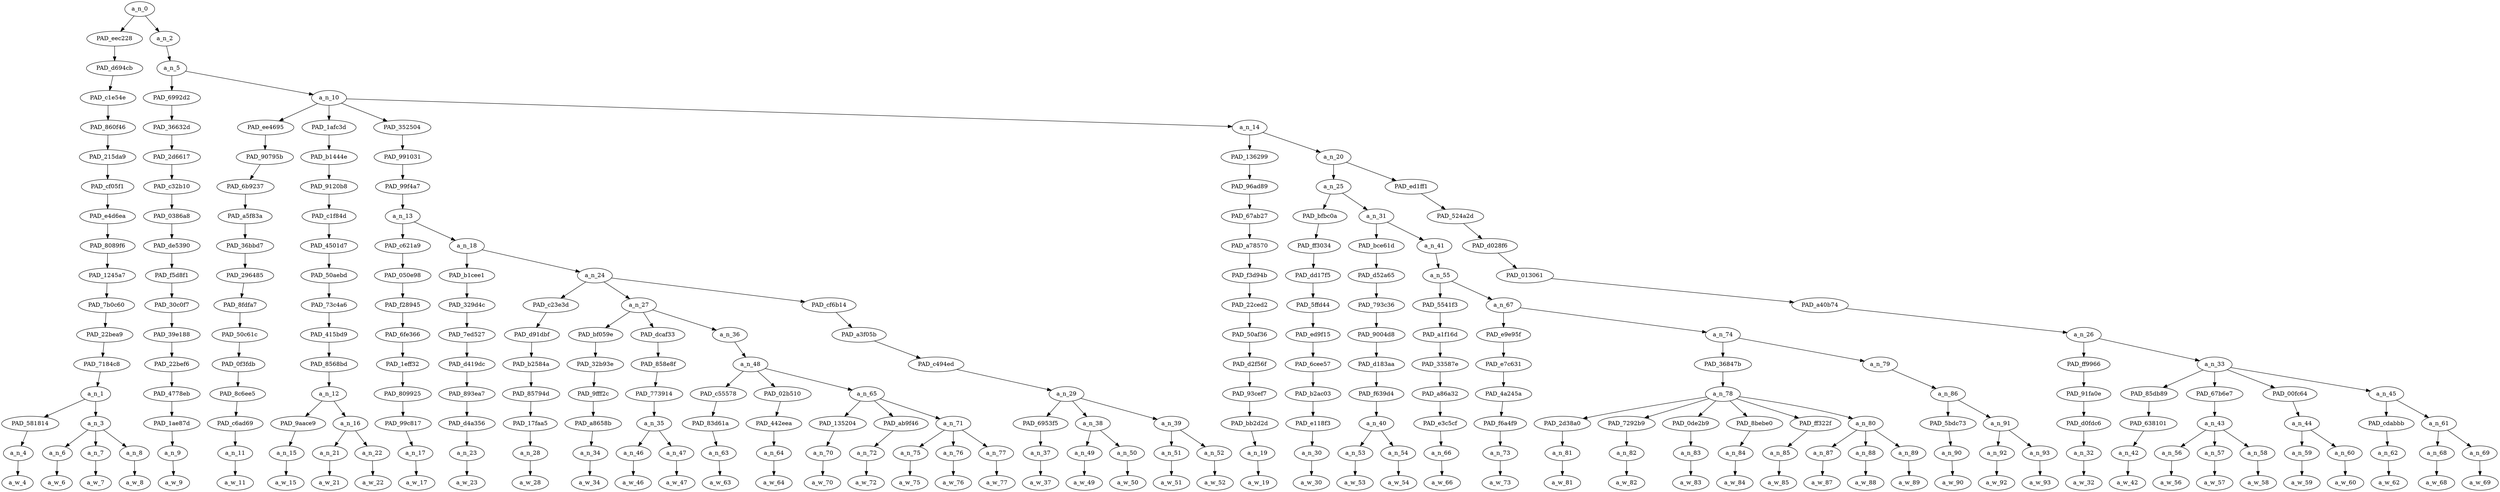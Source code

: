 strict digraph "" {
	a_n_0	[div_dir=1,
		index=0,
		level=16,
		pos="5.5028257016782405,16!",
		text_span="[0, 1, 2, 3, 4, 5, 6, 7, 8, 9, 10, 11, 12, 13, 14, 15, 16, 17, 18, 19, 20, 21, 22, 23, 24, 25, 26, 27, 28, 29, 30, 31, 32, 33, 34, \
35, 36, 37, 38, 39, 40, 41, 42, 43, 44, 45, 46, 47, 48, 49, 50, 51, 52, 53]",
		value=1.00000000];
	PAD_eec228	[div_dir=1,
		index=0,
		level=15,
		pos="2.0,15!",
		text_span="[0, 1, 2, 3]",
		value=0.04885874];
	a_n_0 -> PAD_eec228;
	a_n_2	[div_dir=1,
		index=1,
		level=15,
		pos="9.005651403356481,15!",
		text_span="[4, 5, 6, 7, 8, 9, 10, 11, 12, 13, 14, 15, 16, 17, 18, 19, 20, 21, 22, 23, 24, 25, 26, 27, 28, 29, 30, 31, 32, 33, 34, 35, 36, 37, \
38, 39, 40, 41, 42, 43, 44, 45, 46, 47, 48, 49, 50, 51, 52, 53]",
		value=0.95070899];
	a_n_0 -> a_n_2;
	PAD_d694cb	[div_dir=1,
		index=0,
		level=14,
		pos="2.0,14!",
		text_span="[0, 1, 2, 3]",
		value=0.04885874];
	PAD_eec228 -> PAD_d694cb;
	PAD_c1e54e	[div_dir=1,
		index=0,
		level=13,
		pos="2.0,13!",
		text_span="[0, 1, 2, 3]",
		value=0.04885874];
	PAD_d694cb -> PAD_c1e54e;
	PAD_860f46	[div_dir=1,
		index=0,
		level=12,
		pos="2.0,12!",
		text_span="[0, 1, 2, 3]",
		value=0.04885874];
	PAD_c1e54e -> PAD_860f46;
	PAD_215da9	[div_dir=1,
		index=0,
		level=11,
		pos="2.0,11!",
		text_span="[0, 1, 2, 3]",
		value=0.04885874];
	PAD_860f46 -> PAD_215da9;
	PAD_cf05f1	[div_dir=1,
		index=0,
		level=10,
		pos="2.0,10!",
		text_span="[0, 1, 2, 3]",
		value=0.04885874];
	PAD_215da9 -> PAD_cf05f1;
	PAD_e4d6ea	[div_dir=1,
		index=0,
		level=9,
		pos="2.0,9!",
		text_span="[0, 1, 2, 3]",
		value=0.04885874];
	PAD_cf05f1 -> PAD_e4d6ea;
	PAD_8089f6	[div_dir=1,
		index=0,
		level=8,
		pos="2.0,8!",
		text_span="[0, 1, 2, 3]",
		value=0.04885874];
	PAD_e4d6ea -> PAD_8089f6;
	PAD_1245a7	[div_dir=1,
		index=0,
		level=7,
		pos="2.0,7!",
		text_span="[0, 1, 2, 3]",
		value=0.04885874];
	PAD_8089f6 -> PAD_1245a7;
	PAD_7b0c60	[div_dir=1,
		index=0,
		level=6,
		pos="2.0,6!",
		text_span="[0, 1, 2, 3]",
		value=0.04885874];
	PAD_1245a7 -> PAD_7b0c60;
	PAD_22bea9	[div_dir=1,
		index=0,
		level=5,
		pos="2.0,5!",
		text_span="[0, 1, 2, 3]",
		value=0.04885874];
	PAD_7b0c60 -> PAD_22bea9;
	PAD_7184c8	[div_dir=1,
		index=0,
		level=4,
		pos="2.0,4!",
		text_span="[0, 1, 2, 3]",
		value=0.04885874];
	PAD_22bea9 -> PAD_7184c8;
	a_n_1	[div_dir=1,
		index=0,
		level=3,
		pos="2.0,3!",
		text_span="[0, 1, 2, 3]",
		value=0.04885874];
	PAD_7184c8 -> a_n_1;
	PAD_581814	[div_dir=1,
		index=1,
		level=2,
		pos="3.0,2!",
		text_span="[3]",
		value=0.01166826];
	a_n_1 -> PAD_581814;
	a_n_3	[div_dir=1,
		index=0,
		level=2,
		pos="1.0,2!",
		text_span="[0, 1, 2]",
		value=0.03708892];
	a_n_1 -> a_n_3;
	a_n_4	[div_dir=1,
		index=3,
		level=1,
		pos="3.0,1!",
		text_span="[3]",
		value=0.01166826];
	PAD_581814 -> a_n_4;
	a_w_4	[div_dir=0,
		index=3,
		level=0,
		pos="3,0!",
		text_span="[3]",
		value=back];
	a_n_4 -> a_w_4;
	a_n_6	[div_dir=1,
		index=0,
		level=1,
		pos="0.0,1!",
		text_span="[0]",
		value=0.01301262];
	a_n_3 -> a_n_6;
	a_n_7	[div_dir=1,
		index=1,
		level=1,
		pos="1.0,1!",
		text_span="[1]",
		value=0.01249383];
	a_n_3 -> a_n_7;
	a_n_8	[div_dir=1,
		index=2,
		level=1,
		pos="2.0,1!",
		text_span="[2]",
		value=0.01150800];
	a_n_3 -> a_n_8;
	a_w_6	[div_dir=0,
		index=0,
		level=0,
		pos="0,0!",
		text_span="[0]",
		value=a];
	a_n_6 -> a_w_6;
	a_w_7	[div_dir=0,
		index=1,
		level=0,
		pos="1,0!",
		text_span="[1]",
		value=few];
	a_n_7 -> a_w_7;
	a_w_8	[div_dir=0,
		index=2,
		level=0,
		pos="2,0!",
		text_span="[2]",
		value=years];
	a_n_8 -> a_w_8;
	a_n_5	[div_dir=1,
		index=1,
		level=14,
		pos="9.005651403356481,14!",
		text_span="[4, 5, 6, 7, 8, 9, 10, 11, 12, 13, 14, 15, 16, 17, 18, 19, 20, 21, 22, 23, 24, 25, 26, 27, 28, 29, 30, 31, 32, 33, 34, 35, 36, 37, \
38, 39, 40, 41, 42, 43, 44, 45, 46, 47, 48, 49, 50, 51, 52, 53]",
		value=0.95028867];
	a_n_2 -> a_n_5;
	PAD_6992d2	[div_dir=1,
		index=1,
		level=13,
		pos="4.0,13!",
		text_span="[4]",
		value=0.01070395];
	a_n_5 -> PAD_6992d2;
	a_n_10	[div_dir=1,
		index=2,
		level=13,
		pos="14.011302806712964,13!",
		text_span="[5, 6, 7, 8, 9, 10, 11, 12, 13, 14, 15, 16, 17, 18, 19, 20, 21, 22, 23, 24, 25, 26, 27, 28, 29, 30, 31, 32, 33, 34, 35, 36, 37, \
38, 39, 40, 41, 42, 43, 44, 45, 46, 47, 48, 49, 50, 51, 52, 53]",
		value=0.93916439];
	a_n_5 -> a_n_10;
	PAD_36632d	[div_dir=1,
		index=1,
		level=12,
		pos="4.0,12!",
		text_span="[4]",
		value=0.01070395];
	PAD_6992d2 -> PAD_36632d;
	PAD_2d6617	[div_dir=1,
		index=1,
		level=11,
		pos="4.0,11!",
		text_span="[4]",
		value=0.01070395];
	PAD_36632d -> PAD_2d6617;
	PAD_c32b10	[div_dir=1,
		index=1,
		level=10,
		pos="4.0,10!",
		text_span="[4]",
		value=0.01070395];
	PAD_2d6617 -> PAD_c32b10;
	PAD_0386a8	[div_dir=1,
		index=1,
		level=9,
		pos="4.0,9!",
		text_span="[4]",
		value=0.01070395];
	PAD_c32b10 -> PAD_0386a8;
	PAD_de5390	[div_dir=1,
		index=1,
		level=8,
		pos="4.0,8!",
		text_span="[4]",
		value=0.01070395];
	PAD_0386a8 -> PAD_de5390;
	PAD_f5d8f1	[div_dir=1,
		index=1,
		level=7,
		pos="4.0,7!",
		text_span="[4]",
		value=0.01070395];
	PAD_de5390 -> PAD_f5d8f1;
	PAD_30c0f7	[div_dir=1,
		index=1,
		level=6,
		pos="4.0,6!",
		text_span="[4]",
		value=0.01070395];
	PAD_f5d8f1 -> PAD_30c0f7;
	PAD_39e188	[div_dir=1,
		index=1,
		level=5,
		pos="4.0,5!",
		text_span="[4]",
		value=0.01070395];
	PAD_30c0f7 -> PAD_39e188;
	PAD_22bef6	[div_dir=1,
		index=1,
		level=4,
		pos="4.0,4!",
		text_span="[4]",
		value=0.01070395];
	PAD_39e188 -> PAD_22bef6;
	PAD_4778eb	[div_dir=1,
		index=1,
		level=3,
		pos="4.0,3!",
		text_span="[4]",
		value=0.01070395];
	PAD_22bef6 -> PAD_4778eb;
	PAD_1ae87d	[div_dir=1,
		index=2,
		level=2,
		pos="4.0,2!",
		text_span="[4]",
		value=0.01070395];
	PAD_4778eb -> PAD_1ae87d;
	a_n_9	[div_dir=1,
		index=4,
		level=1,
		pos="4.0,1!",
		text_span="[4]",
		value=0.01070395];
	PAD_1ae87d -> a_n_9;
	a_w_9	[div_dir=0,
		index=4,
		level=0,
		pos="4,0!",
		text_span="[4]",
		value=i];
	a_n_9 -> a_w_9;
	PAD_ee4695	[div_dir=1,
		index=2,
		level=12,
		pos="5.0,12!",
		text_span="[5]",
		value=0.01158189];
	a_n_10 -> PAD_ee4695;
	PAD_1afc3d	[div_dir=1,
		index=3,
		level=12,
		pos="6.75,12!",
		text_span="[6, 7, 8]",
		value=0.03085079];
	a_n_10 -> PAD_1afc3d;
	PAD_352504	[div_dir=1,
		index=4,
		level=12,
		pos="11.810185185185185,12!",
		text_span="[9, 10, 11, 12, 13, 14, 15, 16, 17, 18, 19, 20, 21, 22, 23, 24, 25, 26]",
		value=0.21579853];
	a_n_10 -> PAD_352504;
	a_n_14	[div_dir=1,
		index=5,
		level=12,
		pos="32.48502604166667,12!",
		text_span="[27, 28, 29, 30, 31, 32, 33, 34, 35, 36, 37, 38, 39, 40, 41, 42, 43, 44, 45, 46, 47, 48, 49, 50, 51, 52, 53]",
		value=0.68051807];
	a_n_10 -> a_n_14;
	PAD_90795b	[div_dir=1,
		index=2,
		level=11,
		pos="5.0,11!",
		text_span="[5]",
		value=0.01158189];
	PAD_ee4695 -> PAD_90795b;
	PAD_6b9237	[div_dir=1,
		index=2,
		level=10,
		pos="5.0,10!",
		text_span="[5]",
		value=0.01158189];
	PAD_90795b -> PAD_6b9237;
	PAD_a5f83a	[div_dir=1,
		index=2,
		level=9,
		pos="5.0,9!",
		text_span="[5]",
		value=0.01158189];
	PAD_6b9237 -> PAD_a5f83a;
	PAD_36bbd7	[div_dir=1,
		index=2,
		level=8,
		pos="5.0,8!",
		text_span="[5]",
		value=0.01158189];
	PAD_a5f83a -> PAD_36bbd7;
	PAD_296485	[div_dir=1,
		index=2,
		level=7,
		pos="5.0,7!",
		text_span="[5]",
		value=0.01158189];
	PAD_36bbd7 -> PAD_296485;
	PAD_8fdfa7	[div_dir=1,
		index=2,
		level=6,
		pos="5.0,6!",
		text_span="[5]",
		value=0.01158189];
	PAD_296485 -> PAD_8fdfa7;
	PAD_50c61c	[div_dir=1,
		index=2,
		level=5,
		pos="5.0,5!",
		text_span="[5]",
		value=0.01158189];
	PAD_8fdfa7 -> PAD_50c61c;
	PAD_0f3fdb	[div_dir=1,
		index=2,
		level=4,
		pos="5.0,4!",
		text_span="[5]",
		value=0.01158189];
	PAD_50c61c -> PAD_0f3fdb;
	PAD_8c6ee5	[div_dir=1,
		index=2,
		level=3,
		pos="5.0,3!",
		text_span="[5]",
		value=0.01158189];
	PAD_0f3fdb -> PAD_8c6ee5;
	PAD_c6ad69	[div_dir=1,
		index=3,
		level=2,
		pos="5.0,2!",
		text_span="[5]",
		value=0.01158189];
	PAD_8c6ee5 -> PAD_c6ad69;
	a_n_11	[div_dir=1,
		index=5,
		level=1,
		pos="5.0,1!",
		text_span="[5]",
		value=0.01158189];
	PAD_c6ad69 -> a_n_11;
	a_w_11	[div_dir=0,
		index=5,
		level=0,
		pos="5,0!",
		text_span="[5]",
		value=talked];
	a_n_11 -> a_w_11;
	PAD_b1444e	[div_dir=1,
		index=3,
		level=11,
		pos="6.75,11!",
		text_span="[6, 7, 8]",
		value=0.03085079];
	PAD_1afc3d -> PAD_b1444e;
	PAD_9120b8	[div_dir=1,
		index=3,
		level=10,
		pos="6.75,10!",
		text_span="[6, 7, 8]",
		value=0.03085079];
	PAD_b1444e -> PAD_9120b8;
	PAD_c1f84d	[div_dir=1,
		index=3,
		level=9,
		pos="6.75,9!",
		text_span="[6, 7, 8]",
		value=0.03085079];
	PAD_9120b8 -> PAD_c1f84d;
	PAD_4501d7	[div_dir=1,
		index=3,
		level=8,
		pos="6.75,8!",
		text_span="[6, 7, 8]",
		value=0.03085079];
	PAD_c1f84d -> PAD_4501d7;
	PAD_50aebd	[div_dir=1,
		index=3,
		level=7,
		pos="6.75,7!",
		text_span="[6, 7, 8]",
		value=0.03085079];
	PAD_4501d7 -> PAD_50aebd;
	PAD_73c4a6	[div_dir=1,
		index=3,
		level=6,
		pos="6.75,6!",
		text_span="[6, 7, 8]",
		value=0.03085079];
	PAD_50aebd -> PAD_73c4a6;
	PAD_415bd9	[div_dir=1,
		index=3,
		level=5,
		pos="6.75,5!",
		text_span="[6, 7, 8]",
		value=0.03085079];
	PAD_73c4a6 -> PAD_415bd9;
	PAD_8568bd	[div_dir=1,
		index=3,
		level=4,
		pos="6.75,4!",
		text_span="[6, 7, 8]",
		value=0.03085079];
	PAD_415bd9 -> PAD_8568bd;
	a_n_12	[div_dir=1,
		index=3,
		level=3,
		pos="6.75,3!",
		text_span="[6, 7, 8]",
		value=0.03085079];
	PAD_8568bd -> a_n_12;
	PAD_9aace9	[div_dir=1,
		index=4,
		level=2,
		pos="6.0,2!",
		text_span="[6]",
		value=0.00892413];
	a_n_12 -> PAD_9aace9;
	a_n_16	[div_dir=1,
		index=5,
		level=2,
		pos="7.5,2!",
		text_span="[7, 8]",
		value=0.02183280];
	a_n_12 -> a_n_16;
	a_n_15	[div_dir=1,
		index=6,
		level=1,
		pos="6.0,1!",
		text_span="[6]",
		value=0.00892413];
	PAD_9aace9 -> a_n_15;
	a_w_15	[div_dir=0,
		index=6,
		level=0,
		pos="6,0!",
		text_span="[6]",
		value=to];
	a_n_15 -> a_w_15;
	a_n_21	[div_dir=1,
		index=7,
		level=1,
		pos="7.0,1!",
		text_span="[7]",
		value=0.01029775];
	a_n_16 -> a_n_21;
	a_n_22	[div_dir=1,
		index=8,
		level=1,
		pos="8.0,1!",
		text_span="[8]",
		value=0.01143394];
	a_n_16 -> a_n_22;
	a_w_21	[div_dir=0,
		index=7,
		level=0,
		pos="7,0!",
		text_span="[7]",
		value=my];
	a_n_21 -> a_w_21;
	a_w_22	[div_dir=0,
		index=8,
		level=0,
		pos="8,0!",
		text_span="[8]",
		value=wife];
	a_n_22 -> a_w_22;
	PAD_991031	[div_dir=1,
		index=4,
		level=11,
		pos="11.810185185185185,11!",
		text_span="[9, 10, 11, 12, 13, 14, 15, 16, 17, 18, 19, 20, 21, 22, 23, 24, 25, 26]",
		value=0.21579853];
	PAD_352504 -> PAD_991031;
	PAD_99f4a7	[div_dir=1,
		index=4,
		level=10,
		pos="11.810185185185185,10!",
		text_span="[9, 10, 11, 12, 13, 14, 15, 16, 17, 18, 19, 20, 21, 22, 23, 24, 25, 26]",
		value=0.21579853];
	PAD_991031 -> PAD_99f4a7;
	a_n_13	[div_dir=1,
		index=4,
		level=9,
		pos="11.810185185185185,9!",
		text_span="[9, 10, 11, 12, 13, 14, 15, 16, 17, 18, 19, 20, 21, 22, 23, 24, 25, 26]",
		value=0.21579853];
	PAD_99f4a7 -> a_n_13;
	PAD_c621a9	[div_dir=1,
		index=4,
		level=8,
		pos="9.0,8!",
		text_span="[9]",
		value=0.01028166];
	a_n_13 -> PAD_c621a9;
	a_n_18	[div_dir=1,
		index=5,
		level=8,
		pos="14.62037037037037,8!",
		text_span="[10, 11, 12, 13, 14, 15, 16, 17, 18, 19, 20, 21, 22, 23, 24, 25, 26]",
		value=0.20539827];
	a_n_13 -> a_n_18;
	PAD_050e98	[div_dir=1,
		index=4,
		level=7,
		pos="9.0,7!",
		text_span="[9]",
		value=0.01028166];
	PAD_c621a9 -> PAD_050e98;
	PAD_f28945	[div_dir=1,
		index=4,
		level=6,
		pos="9.0,6!",
		text_span="[9]",
		value=0.01028166];
	PAD_050e98 -> PAD_f28945;
	PAD_6fe366	[div_dir=1,
		index=4,
		level=5,
		pos="9.0,5!",
		text_span="[9]",
		value=0.01028166];
	PAD_f28945 -> PAD_6fe366;
	PAD_1eff32	[div_dir=1,
		index=4,
		level=4,
		pos="9.0,4!",
		text_span="[9]",
		value=0.01028166];
	PAD_6fe366 -> PAD_1eff32;
	PAD_809925	[div_dir=1,
		index=4,
		level=3,
		pos="9.0,3!",
		text_span="[9]",
		value=0.01028166];
	PAD_1eff32 -> PAD_809925;
	PAD_99c817	[div_dir=1,
		index=6,
		level=2,
		pos="9.0,2!",
		text_span="[9]",
		value=0.01028166];
	PAD_809925 -> PAD_99c817;
	a_n_17	[div_dir=1,
		index=9,
		level=1,
		pos="9.0,1!",
		text_span="[9]",
		value=0.01028166];
	PAD_99c817 -> a_n_17;
	a_w_17	[div_dir=0,
		index=9,
		level=0,
		pos="9,0!",
		text_span="[9]",
		value=about];
	a_n_17 -> a_w_17;
	PAD_b1cee1	[div_dir=1,
		index=5,
		level=7,
		pos="10.0,7!",
		text_span="[10]",
		value=0.00953597];
	a_n_18 -> PAD_b1cee1;
	a_n_24	[div_dir=1,
		index=6,
		level=7,
		pos="19.24074074074074,7!",
		text_span="[11, 12, 13, 14, 15, 16, 17, 18, 19, 20, 21, 22, 23, 24, 25, 26]",
		value=0.19575495];
	a_n_18 -> a_n_24;
	PAD_329d4c	[div_dir=1,
		index=5,
		level=6,
		pos="10.0,6!",
		text_span="[10]",
		value=0.00953597];
	PAD_b1cee1 -> PAD_329d4c;
	PAD_7ed527	[div_dir=1,
		index=5,
		level=5,
		pos="10.0,5!",
		text_span="[10]",
		value=0.00953597];
	PAD_329d4c -> PAD_7ed527;
	PAD_d419dc	[div_dir=1,
		index=5,
		level=4,
		pos="10.0,4!",
		text_span="[10]",
		value=0.00953597];
	PAD_7ed527 -> PAD_d419dc;
	PAD_893ea7	[div_dir=1,
		index=5,
		level=3,
		pos="10.0,3!",
		text_span="[10]",
		value=0.00953597];
	PAD_d419dc -> PAD_893ea7;
	PAD_d4a356	[div_dir=1,
		index=7,
		level=2,
		pos="10.0,2!",
		text_span="[10]",
		value=0.00953597];
	PAD_893ea7 -> PAD_d4a356;
	a_n_23	[div_dir=1,
		index=10,
		level=1,
		pos="10.0,1!",
		text_span="[10]",
		value=0.00953597];
	PAD_d4a356 -> a_n_23;
	a_w_23	[div_dir=0,
		index=10,
		level=0,
		pos="10,0!",
		text_span="[10]",
		value=maybe];
	a_n_23 -> a_w_23;
	PAD_c23e3d	[div_dir=1,
		index=7,
		level=6,
		pos="21.0,6!",
		text_span="[21]",
		value=0.01120050];
	a_n_24 -> PAD_c23e3d;
	a_n_27	[div_dir=1,
		index=6,
		level=6,
		pos="13.055555555555555,6!",
		text_span="[11, 12, 13, 14, 15, 16, 17, 18, 19, 20]",
		value=0.12325349];
	a_n_24 -> a_n_27;
	PAD_cf6b14	[div_dir=1,
		index=8,
		level=6,
		pos="23.666666666666668,6!",
		text_span="[22, 23, 24, 25, 26]",
		value=0.06119587];
	a_n_24 -> PAD_cf6b14;
	PAD_d91dbf	[div_dir=1,
		index=9,
		level=5,
		pos="21.0,5!",
		text_span="[21]",
		value=0.01120050];
	PAD_c23e3d -> PAD_d91dbf;
	PAD_b2584a	[div_dir=1,
		index=9,
		level=4,
		pos="21.0,4!",
		text_span="[21]",
		value=0.01120050];
	PAD_d91dbf -> PAD_b2584a;
	PAD_85794d	[div_dir=1,
		index=11,
		level=3,
		pos="21.0,3!",
		text_span="[21]",
		value=0.01120050];
	PAD_b2584a -> PAD_85794d;
	PAD_17faa5	[div_dir=1,
		index=15,
		level=2,
		pos="21.0,2!",
		text_span="[21]",
		value=0.01120050];
	PAD_85794d -> PAD_17faa5;
	a_n_28	[div_dir=1,
		index=21,
		level=1,
		pos="21.0,1!",
		text_span="[21]",
		value=0.01120050];
	PAD_17faa5 -> a_n_28;
	a_w_28	[div_dir=0,
		index=21,
		level=0,
		pos="21,0!",
		text_span="[21]",
		value=and];
	a_n_28 -> a_w_28;
	PAD_bf059e	[div_dir=-1,
		index=6,
		level=5,
		pos="11.0,5!",
		text_span="[11]",
		value=0.01193040];
	a_n_27 -> PAD_bf059e;
	PAD_dcaf33	[div_dir=1,
		index=7,
		level=5,
		pos="12.5,5!",
		text_span="[12, 13]",
		value=0.02194313];
	a_n_27 -> PAD_dcaf33;
	a_n_36	[div_dir=1,
		index=8,
		level=5,
		pos="15.666666666666666,5!",
		text_span="[14, 15, 16, 17, 18, 19, 20]",
		value=0.08934229];
	a_n_27 -> a_n_36;
	PAD_32b93e	[div_dir=-1,
		index=6,
		level=4,
		pos="11.0,4!",
		text_span="[11]",
		value=0.01193040];
	PAD_bf059e -> PAD_32b93e;
	PAD_9fff2c	[div_dir=-1,
		index=6,
		level=3,
		pos="11.0,3!",
		text_span="[11]",
		value=0.01193040];
	PAD_32b93e -> PAD_9fff2c;
	PAD_a8658b	[div_dir=-1,
		index=8,
		level=2,
		pos="11.0,2!",
		text_span="[11]",
		value=0.01193040];
	PAD_9fff2c -> PAD_a8658b;
	a_n_34	[div_dir=-1,
		index=11,
		level=1,
		pos="11.0,1!",
		text_span="[11]",
		value=0.01193040];
	PAD_a8658b -> a_n_34;
	a_w_34	[div_dir=0,
		index=11,
		level=0,
		pos="11,0!",
		text_span="[11]",
		value=selling];
	a_n_34 -> a_w_34;
	PAD_858e8f	[div_dir=1,
		index=7,
		level=4,
		pos="12.5,4!",
		text_span="[12, 13]",
		value=0.02194313];
	PAD_dcaf33 -> PAD_858e8f;
	PAD_773914	[div_dir=1,
		index=7,
		level=3,
		pos="12.5,3!",
		text_span="[12, 13]",
		value=0.02194313];
	PAD_858e8f -> PAD_773914;
	a_n_35	[div_dir=1,
		index=9,
		level=2,
		pos="12.5,2!",
		text_span="[12, 13]",
		value=0.02194313];
	PAD_773914 -> a_n_35;
	a_n_46	[div_dir=1,
		index=12,
		level=1,
		pos="12.0,1!",
		text_span="[12]",
		value=0.01005971];
	a_n_35 -> a_n_46;
	a_n_47	[div_dir=1,
		index=13,
		level=1,
		pos="13.0,1!",
		text_span="[13]",
		value=0.01181718];
	a_n_35 -> a_n_47;
	a_w_46	[div_dir=0,
		index=12,
		level=0,
		pos="12,0!",
		text_span="[12]",
		value=our];
	a_n_46 -> a_w_46;
	a_w_47	[div_dir=0,
		index=13,
		level=0,
		pos="13,0!",
		text_span="[13]",
		value=house];
	a_n_47 -> a_w_47;
	a_n_48	[div_dir=1,
		index=8,
		level=4,
		pos="15.666666666666666,4!",
		text_span="[14, 15, 16, 17, 18, 19, 20]",
		value=0.08932803];
	a_n_36 -> a_n_48;
	PAD_c55578	[div_dir=1,
		index=8,
		level=3,
		pos="14.0,3!",
		text_span="[14]",
		value=0.02216413];
	a_n_48 -> PAD_c55578;
	PAD_02b510	[div_dir=1,
		index=9,
		level=3,
		pos="15.0,3!",
		text_span="[15]",
		value=0.01280817];
	a_n_48 -> PAD_02b510;
	a_n_65	[div_dir=-1,
		index=10,
		level=3,
		pos="18.0,3!",
		text_span="[16, 17, 18, 19, 20]",
		value=0.05434145];
	a_n_48 -> a_n_65;
	PAD_83d61a	[div_dir=1,
		index=10,
		level=2,
		pos="14.0,2!",
		text_span="[14]",
		value=0.02216413];
	PAD_c55578 -> PAD_83d61a;
	a_n_63	[div_dir=1,
		index=14,
		level=1,
		pos="14.0,1!",
		text_span="[14]",
		value=0.02216413];
	PAD_83d61a -> a_n_63;
	a_w_63	[div_dir=0,
		index=14,
		level=0,
		pos="14,0!",
		text_span="[14]",
		value=cashing];
	a_n_63 -> a_w_63;
	PAD_442eea	[div_dir=1,
		index=11,
		level=2,
		pos="15.0,2!",
		text_span="[15]",
		value=0.01280817];
	PAD_02b510 -> PAD_442eea;
	a_n_64	[div_dir=1,
		index=15,
		level=1,
		pos="15.0,1!",
		text_span="[15]",
		value=0.01280817];
	PAD_442eea -> a_n_64;
	a_w_64	[div_dir=0,
		index=15,
		level=0,
		pos="15,0!",
		text_span="[15]",
		value=in];
	a_n_64 -> a_w_64;
	PAD_135204	[div_dir=1,
		index=12,
		level=2,
		pos="16.0,2!",
		text_span="[16]",
		value=0.01163120];
	a_n_65 -> PAD_135204;
	PAD_ab9f46	[div_dir=-1,
		index=14,
		level=2,
		pos="20.0,2!",
		text_span="[20]",
		value=0.01087129];
	a_n_65 -> PAD_ab9f46;
	a_n_71	[div_dir=-1,
		index=13,
		level=2,
		pos="18.0,2!",
		text_span="[17, 18, 19]",
		value=0.03183799];
	a_n_65 -> a_n_71;
	a_n_70	[div_dir=1,
		index=16,
		level=1,
		pos="16.0,1!",
		text_span="[16]",
		value=0.01163120];
	PAD_135204 -> a_n_70;
	a_w_70	[div_dir=0,
		index=16,
		level=0,
		pos="16,0!",
		text_span="[16]",
		value=our1];
	a_n_70 -> a_w_70;
	a_n_72	[div_dir=-1,
		index=20,
		level=1,
		pos="20.0,1!",
		text_span="[20]",
		value=0.01087129];
	PAD_ab9f46 -> a_n_72;
	a_w_72	[div_dir=0,
		index=20,
		level=0,
		pos="20,0!",
		text_span="[20]",
		value=k];
	a_n_72 -> a_w_72;
	a_n_75	[div_dir=-1,
		index=17,
		level=1,
		pos="17.0,1!",
		text_span="[17]",
		value=0.01129846];
	a_n_71 -> a_n_75;
	a_n_76	[div_dir=-1,
		index=18,
		level=1,
		pos="18.0,1!",
		text_span="[18]",
		value=0.01057086];
	a_n_71 -> a_n_76;
	a_n_77	[div_dir=-1,
		index=19,
		level=1,
		pos="19.0,1!",
		text_span="[19]",
		value=0.00993114];
	a_n_71 -> a_n_77;
	a_w_75	[div_dir=0,
		index=17,
		level=0,
		pos="17,0!",
		text_span="[17]",
		value=4];
	a_n_75 -> a_w_75;
	a_w_76	[div_dir=0,
		index=18,
		level=0,
		pos="18,0!",
		text_span="[18]",
		value=0];
	a_n_76 -> a_w_76;
	a_w_77	[div_dir=0,
		index=19,
		level=0,
		pos="19,0!",
		text_span="[19]",
		value=1];
	a_n_77 -> a_w_77;
	PAD_a3f05b	[div_dir=1,
		index=10,
		level=5,
		pos="23.666666666666668,5!",
		text_span="[22, 23, 24, 25, 26]",
		value=0.06119587];
	PAD_cf6b14 -> PAD_a3f05b;
	PAD_c494ed	[div_dir=1,
		index=10,
		level=4,
		pos="23.666666666666668,4!",
		text_span="[22, 23, 24, 25, 26]",
		value=0.06119587];
	PAD_a3f05b -> PAD_c494ed;
	a_n_29	[div_dir=1,
		index=12,
		level=3,
		pos="23.666666666666668,3!",
		text_span="[22, 23, 24, 25, 26]",
		value=0.06119587];
	PAD_c494ed -> a_n_29;
	PAD_6953f5	[div_dir=1,
		index=16,
		level=2,
		pos="22.0,2!",
		text_span="[22]",
		value=0.01076808];
	a_n_29 -> PAD_6953f5;
	a_n_38	[div_dir=1,
		index=17,
		level=2,
		pos="23.5,2!",
		text_span="[23, 24]",
		value=0.02338367];
	a_n_29 -> a_n_38;
	a_n_39	[div_dir=1,
		index=18,
		level=2,
		pos="25.5,2!",
		text_span="[25, 26]",
		value=0.02691114];
	a_n_29 -> a_n_39;
	a_n_37	[div_dir=1,
		index=22,
		level=1,
		pos="22.0,1!",
		text_span="[22]",
		value=0.01076808];
	PAD_6953f5 -> a_n_37;
	a_w_37	[div_dir=0,
		index=22,
		level=0,
		pos="22,0!",
		text_span="[22]",
		value=moving];
	a_n_37 -> a_w_37;
	a_n_49	[div_dir=1,
		index=23,
		level=1,
		pos="23.0,1!",
		text_span="[23]",
		value=0.01145256];
	a_n_38 -> a_n_49;
	a_n_50	[div_dir=1,
		index=24,
		level=1,
		pos="24.0,1!",
		text_span="[24]",
		value=0.01184243];
	a_n_38 -> a_n_50;
	a_w_49	[div_dir=0,
		index=23,
		level=0,
		pos="23,0!",
		text_span="[23]",
		value=our2];
	a_n_49 -> a_w_49;
	a_w_50	[div_dir=0,
		index=24,
		level=0,
		pos="24,0!",
		text_span="[24]",
		value=family];
	a_n_50 -> a_w_50;
	a_n_51	[div_dir=1,
		index=25,
		level=1,
		pos="25.0,1!",
		text_span="[25]",
		value=0.00970245];
	a_n_39 -> a_n_51;
	a_n_52	[div_dir=1,
		index=26,
		level=1,
		pos="26.0,1!",
		text_span="[26]",
		value=0.01712682];
	a_n_39 -> a_n_52;
	a_w_51	[div_dir=0,
		index=25,
		level=0,
		pos="25,0!",
		text_span="[25]",
		value=to1];
	a_n_51 -> a_w_51;
	a_w_52	[div_dir=0,
		index=26,
		level=0,
		pos="26,0!",
		text_span="[26]",
		value=sweden];
	a_n_52 -> a_w_52;
	PAD_136299	[div_dir=1,
		index=5,
		level=11,
		pos="27.0,11!",
		text_span="[27]",
		value=0.01098210];
	a_n_14 -> PAD_136299;
	a_n_20	[div_dir=1,
		index=6,
		level=11,
		pos="37.970052083333336,11!",
		text_span="[28, 29, 30, 31, 32, 33, 34, 35, 36, 37, 38, 39, 40, 41, 42, 43, 44, 45, 46, 47, 48, 49, 50, 51, 52, 53]",
		value=0.66912095];
	a_n_14 -> a_n_20;
	PAD_96ad89	[div_dir=1,
		index=5,
		level=10,
		pos="27.0,10!",
		text_span="[27]",
		value=0.01098210];
	PAD_136299 -> PAD_96ad89;
	PAD_67ab27	[div_dir=1,
		index=5,
		level=9,
		pos="27.0,9!",
		text_span="[27]",
		value=0.01098210];
	PAD_96ad89 -> PAD_67ab27;
	PAD_a78570	[div_dir=1,
		index=6,
		level=8,
		pos="27.0,8!",
		text_span="[27]",
		value=0.01098210];
	PAD_67ab27 -> PAD_a78570;
	PAD_f3d94b	[div_dir=1,
		index=7,
		level=7,
		pos="27.0,7!",
		text_span="[27]",
		value=0.01098210];
	PAD_a78570 -> PAD_f3d94b;
	PAD_22ced2	[div_dir=1,
		index=9,
		level=6,
		pos="27.0,6!",
		text_span="[27]",
		value=0.01098210];
	PAD_f3d94b -> PAD_22ced2;
	PAD_50af36	[div_dir=1,
		index=11,
		level=5,
		pos="27.0,5!",
		text_span="[27]",
		value=0.01098210];
	PAD_22ced2 -> PAD_50af36;
	PAD_d2f56f	[div_dir=1,
		index=11,
		level=4,
		pos="27.0,4!",
		text_span="[27]",
		value=0.01098210];
	PAD_50af36 -> PAD_d2f56f;
	PAD_93cef7	[div_dir=1,
		index=13,
		level=3,
		pos="27.0,3!",
		text_span="[27]",
		value=0.01098210];
	PAD_d2f56f -> PAD_93cef7;
	PAD_bb2d2d	[div_dir=1,
		index=19,
		level=2,
		pos="27.0,2!",
		text_span="[27]",
		value=0.01098210];
	PAD_93cef7 -> PAD_bb2d2d;
	a_n_19	[div_dir=1,
		index=27,
		level=1,
		pos="27.0,1!",
		text_span="[27]",
		value=0.01098210];
	PAD_bb2d2d -> a_n_19;
	a_w_19	[div_dir=0,
		index=27,
		level=0,
		pos="27,0!",
		text_span="[27]",
		value=that];
	a_n_19 -> a_w_19;
	a_n_25	[div_dir=1,
		index=6,
		level=10,
		pos="29.721354166666668,10!",
		text_span="[28, 29, 30, 31, 32, 33, 34, 35, 36, 37, 38, 39, 40, 41, 42, 43]",
		value=0.41466153];
	a_n_20 -> a_n_25;
	PAD_ed1ff1	[div_dir=1,
		index=7,
		level=10,
		pos="46.21875,10!",
		text_span="[44, 45, 46, 47, 48, 49, 50, 51, 52, 53]",
		value=0.25405024];
	a_n_20 -> PAD_ed1ff1;
	PAD_bfbc0a	[div_dir=1,
		index=6,
		level=9,
		pos="28.0,9!",
		text_span="[28]",
		value=0.01236988];
	a_n_25 -> PAD_bfbc0a;
	a_n_31	[div_dir=1,
		index=7,
		level=9,
		pos="31.442708333333336,9!",
		text_span="[29, 30, 31, 32, 33, 34, 35, 36, 37, 38, 39, 40, 41, 42, 43]",
		value=0.40184245];
	a_n_25 -> a_n_31;
	PAD_ff3034	[div_dir=1,
		index=7,
		level=8,
		pos="28.0,8!",
		text_span="[28]",
		value=0.01236988];
	PAD_bfbc0a -> PAD_ff3034;
	PAD_dd17f5	[div_dir=1,
		index=8,
		level=7,
		pos="28.0,7!",
		text_span="[28]",
		value=0.01236988];
	PAD_ff3034 -> PAD_dd17f5;
	PAD_5ffd44	[div_dir=1,
		index=10,
		level=6,
		pos="28.0,6!",
		text_span="[28]",
		value=0.01236988];
	PAD_dd17f5 -> PAD_5ffd44;
	PAD_ed9f15	[div_dir=1,
		index=12,
		level=5,
		pos="28.0,5!",
		text_span="[28]",
		value=0.01236988];
	PAD_5ffd44 -> PAD_ed9f15;
	PAD_6cee57	[div_dir=1,
		index=12,
		level=4,
		pos="28.0,4!",
		text_span="[28]",
		value=0.01236988];
	PAD_ed9f15 -> PAD_6cee57;
	PAD_b2ac03	[div_dir=1,
		index=14,
		level=3,
		pos="28.0,3!",
		text_span="[28]",
		value=0.01236988];
	PAD_6cee57 -> PAD_b2ac03;
	PAD_e118f3	[div_dir=1,
		index=20,
		level=2,
		pos="28.0,2!",
		text_span="[28]",
		value=0.01236988];
	PAD_b2ac03 -> PAD_e118f3;
	a_n_30	[div_dir=1,
		index=28,
		level=1,
		pos="28.0,1!",
		text_span="[28]",
		value=0.01236988];
	PAD_e118f3 -> a_n_30;
	a_w_30	[div_dir=0,
		index=28,
		level=0,
		pos="28,0!",
		text_span="[28]",
		value=out];
	a_n_30 -> a_w_30;
	PAD_bce61d	[div_dir=-1,
		index=8,
		level=8,
		pos="29.5,8!",
		text_span="[29, 30]",
		value=0.02265058];
	a_n_31 -> PAD_bce61d;
	a_n_41	[div_dir=1,
		index=9,
		level=8,
		pos="33.38541666666667,8!",
		text_span="[31, 32, 33, 34, 35, 36, 37, 38, 39, 40, 41, 42, 43]",
		value=0.37873074];
	a_n_31 -> a_n_41;
	PAD_d52a65	[div_dir=-1,
		index=9,
		level=7,
		pos="29.5,7!",
		text_span="[29, 30]",
		value=0.02265058];
	PAD_bce61d -> PAD_d52a65;
	PAD_793c36	[div_dir=-1,
		index=11,
		level=6,
		pos="29.5,6!",
		text_span="[29, 30]",
		value=0.02265058];
	PAD_d52a65 -> PAD_793c36;
	PAD_9004d8	[div_dir=-1,
		index=13,
		level=5,
		pos="29.5,5!",
		text_span="[29, 30]",
		value=0.02265058];
	PAD_793c36 -> PAD_9004d8;
	PAD_d183aa	[div_dir=-1,
		index=13,
		level=4,
		pos="29.5,4!",
		text_span="[29, 30]",
		value=0.02265058];
	PAD_9004d8 -> PAD_d183aa;
	PAD_f639d4	[div_dir=-1,
		index=15,
		level=3,
		pos="29.5,3!",
		text_span="[29, 30]",
		value=0.02265058];
	PAD_d183aa -> PAD_f639d4;
	a_n_40	[div_dir=-1,
		index=21,
		level=2,
		pos="29.5,2!",
		text_span="[29, 30]",
		value=0.02265058];
	PAD_f639d4 -> a_n_40;
	a_n_53	[div_dir=1,
		index=29,
		level=1,
		pos="29.0,1!",
		text_span="[29]",
		value=0.01041854];
	a_n_40 -> a_n_53;
	a_n_54	[div_dir=-1,
		index=30,
		level=1,
		pos="30.0,1!",
		text_span="[30]",
		value=0.01220791];
	a_n_40 -> a_n_54;
	a_w_53	[div_dir=0,
		index=29,
		level=0,
		pos="29,0!",
		text_span="[29]",
		value=the];
	a_n_53 -> a_w_53;
	a_w_54	[div_dir=0,
		index=30,
		level=0,
		pos="30,0!",
		text_span="[30]",
		value=window];
	a_n_54 -> a_w_54;
	a_n_55	[div_dir=1,
		index=10,
		level=7,
		pos="33.38541666666667,7!",
		text_span="[31, 32, 33, 34, 35, 36, 37, 38, 39, 40, 41, 42, 43]",
		value=0.37823040];
	a_n_41 -> a_n_55;
	PAD_5541f3	[div_dir=1,
		index=12,
		level=6,
		pos="31.0,6!",
		text_span="[31]",
		value=0.01013222];
	a_n_55 -> PAD_5541f3;
	a_n_67	[div_dir=1,
		index=13,
		level=6,
		pos="35.770833333333336,6!",
		text_span="[32, 33, 34, 35, 36, 37, 38, 39, 40, 41, 42, 43]",
		value=0.36759784];
	a_n_55 -> a_n_67;
	PAD_a1f16d	[div_dir=1,
		index=14,
		level=5,
		pos="31.0,5!",
		text_span="[31]",
		value=0.01013222];
	PAD_5541f3 -> PAD_a1f16d;
	PAD_33587e	[div_dir=1,
		index=14,
		level=4,
		pos="31.0,4!",
		text_span="[31]",
		value=0.01013222];
	PAD_a1f16d -> PAD_33587e;
	PAD_a86a32	[div_dir=1,
		index=16,
		level=3,
		pos="31.0,3!",
		text_span="[31]",
		value=0.01013222];
	PAD_33587e -> PAD_a86a32;
	PAD_e3c5cf	[div_dir=1,
		index=22,
		level=2,
		pos="31.0,2!",
		text_span="[31]",
		value=0.01013222];
	PAD_a86a32 -> PAD_e3c5cf;
	a_n_66	[div_dir=1,
		index=31,
		level=1,
		pos="31.0,1!",
		text_span="[31]",
		value=0.01013222];
	PAD_e3c5cf -> a_n_66;
	a_w_66	[div_dir=0,
		index=31,
		level=0,
		pos="31,0!",
		text_span="[31]",
		value=we];
	a_n_66 -> a_w_66;
	PAD_e9e95f	[div_dir=1,
		index=15,
		level=5,
		pos="32.0,5!",
		text_span="[32]",
		value=0.01153507];
	a_n_67 -> PAD_e9e95f;
	a_n_74	[div_dir=1,
		index=16,
		level=5,
		pos="39.54166666666667,5!",
		text_span="[33, 34, 35, 36, 37, 38, 39, 40, 41, 42, 43]",
		value=0.35557011];
	a_n_67 -> a_n_74;
	PAD_e7c631	[div_dir=1,
		index=15,
		level=4,
		pos="32.0,4!",
		text_span="[32]",
		value=0.01153507];
	PAD_e9e95f -> PAD_e7c631;
	PAD_4a245a	[div_dir=1,
		index=17,
		level=3,
		pos="32.0,3!",
		text_span="[32]",
		value=0.01153507];
	PAD_e7c631 -> PAD_4a245a;
	PAD_f6a4f9	[div_dir=1,
		index=23,
		level=2,
		pos="32.0,2!",
		text_span="[32]",
		value=0.01153507];
	PAD_4a245a -> PAD_f6a4f9;
	a_n_73	[div_dir=1,
		index=32,
		level=1,
		pos="32.0,1!",
		text_span="[32]",
		value=0.01153507];
	PAD_f6a4f9 -> a_n_73;
	a_w_73	[div_dir=0,
		index=32,
		level=0,
		pos="32,0!",
		text_span="[32]",
		value=have];
	a_n_73 -> a_w_73;
	PAD_36847b	[div_dir=1,
		index=16,
		level=4,
		pos="37.333333333333336,4!",
		text_span="[33, 34, 35, 36, 37, 38, 39, 40]",
		value=0.15087334];
	a_n_74 -> PAD_36847b;
	a_n_79	[div_dir=1,
		index=17,
		level=4,
		pos="41.75,4!",
		text_span="[41, 42, 43]",
		value=0.20418827];
	a_n_74 -> a_n_79;
	a_n_78	[div_dir=1,
		index=18,
		level=3,
		pos="37.333333333333336,3!",
		text_span="[33, 34, 35, 36, 37, 38, 39, 40]",
		value=0.15087334];
	PAD_36847b -> a_n_78;
	PAD_2d38a0	[div_dir=1,
		index=25,
		level=2,
		pos="36.0,2!",
		text_span="[36]",
		value=0.02742907];
	a_n_78 -> PAD_2d38a0;
	PAD_7292b9	[div_dir=1,
		index=26,
		level=2,
		pos="37.0,2!",
		text_span="[37]",
		value=0.01493573];
	a_n_78 -> PAD_7292b9;
	PAD_0de2b9	[div_dir=1,
		index=27,
		level=2,
		pos="38.0,2!",
		text_span="[38]",
		value=0.01633554];
	a_n_78 -> PAD_0de2b9;
	PAD_8bebe0	[div_dir=1,
		index=28,
		level=2,
		pos="39.0,2!",
		text_span="[39]",
		value=0.02083402];
	a_n_78 -> PAD_8bebe0;
	PAD_ff322f	[div_dir=-1,
		index=29,
		level=2,
		pos="40.0,2!",
		text_span="[40]",
		value=0.02131520];
	a_n_78 -> PAD_ff322f;
	a_n_80	[div_dir=1,
		index=24,
		level=2,
		pos="34.0,2!",
		text_span="[33, 34, 35]",
		value=0.04986862];
	a_n_78 -> a_n_80;
	a_n_81	[div_dir=1,
		index=36,
		level=1,
		pos="36.0,1!",
		text_span="[36]",
		value=0.02742907];
	PAD_2d38a0 -> a_n_81;
	a_w_81	[div_dir=0,
		index=36,
		level=0,
		pos="36,0!",
		text_span="[36]",
		value=yr];
	a_n_81 -> a_w_81;
	a_n_82	[div_dir=1,
		index=37,
		level=1,
		pos="37.0,1!",
		text_span="[37]",
		value=0.01493573];
	PAD_7292b9 -> a_n_82;
	a_w_82	[div_dir=0,
		index=37,
		level=0,
		pos="37,0!",
		text_span="[37]",
		value=old];
	a_n_82 -> a_w_82;
	a_n_83	[div_dir=1,
		index=38,
		level=1,
		pos="38.0,1!",
		text_span="[38]",
		value=0.01633554];
	PAD_0de2b9 -> a_n_83;
	a_w_83	[div_dir=0,
		index=38,
		level=0,
		pos="38,0!",
		text_span="[38]",
		value=beautiful];
	a_n_83 -> a_w_83;
	a_n_84	[div_dir=1,
		index=39,
		level=1,
		pos="39.0,1!",
		text_span="[39]",
		value=0.02083402];
	PAD_8bebe0 -> a_n_84;
	a_w_84	[div_dir=0,
		index=39,
		level=0,
		pos="39,0!",
		text_span="[39]",
		value=white];
	a_n_84 -> a_w_84;
	a_n_85	[div_dir=-1,
		index=40,
		level=1,
		pos="40.0,1!",
		text_span="[40]",
		value=0.02131520];
	PAD_ff322f -> a_n_85;
	a_w_85	[div_dir=0,
		index=40,
		level=0,
		pos="40,0!",
		text_span="[40]",
		value=daughters];
	a_n_85 -> a_w_85;
	a_n_87	[div_dir=1,
		index=33,
		level=1,
		pos="33.0,1!",
		text_span="[33]",
		value=0.01992809];
	a_n_80 -> a_n_87;
	a_n_88	[div_dir=1,
		index=34,
		level=1,
		pos="34.0,1!",
		text_span="[34]",
		value=0.01700381];
	a_n_80 -> a_n_88;
	a_n_89	[div_dir=-1,
		index=35,
		level=1,
		pos="35.0,1!",
		text_span="[35]",
		value=0.01289949];
	a_n_80 -> a_n_89;
	a_w_87	[div_dir=0,
		index=33,
		level=0,
		pos="33,0!",
		text_span="[33]",
		value="<number>"];
	a_n_87 -> a_w_87;
	a_w_88	[div_dir=0,
		index=34,
		level=0,
		pos="34,0!",
		text_span="[34]",
		value=and1];
	a_n_88 -> a_w_88;
	a_w_89	[div_dir=0,
		index=35,
		level=0,
		pos="35,0!",
		text_span="[35]",
		value="<number>1"];
	a_n_89 -> a_w_89;
	a_n_86	[div_dir=1,
		index=19,
		level=3,
		pos="41.75,3!",
		text_span="[41, 42, 43]",
		value=0.20359041];
	a_n_79 -> a_n_86;
	PAD_5bdc73	[div_dir=1,
		index=30,
		level=2,
		pos="41.0,2!",
		text_span="[41]",
		value=0.03584001];
	a_n_86 -> PAD_5bdc73;
	a_n_91	[div_dir=1,
		index=31,
		level=2,
		pos="42.5,2!",
		text_span="[42, 43]",
		value=0.16715254];
	a_n_86 -> a_n_91;
	a_n_90	[div_dir=1,
		index=41,
		level=1,
		pos="41.0,1!",
		text_span="[41]",
		value=0.03584001];
	PAD_5bdc73 -> a_n_90;
	a_w_90	[div_dir=0,
		index=41,
		level=0,
		pos="41,0!",
		text_span="[41]",
		value=fucking];
	a_n_90 -> a_w_90;
	a_n_92	[div_dir=1,
		index=42,
		level=1,
		pos="42.0,1!",
		text_span="[42]",
		value=0.04619911];
	a_n_91 -> a_n_92;
	a_n_93	[div_dir=1,
		index=43,
		level=1,
		pos="43.0,1!",
		text_span="[43]",
		value=0.12041928];
	a_n_91 -> a_n_93;
	a_w_92	[div_dir=0,
		index=42,
		level=0,
		pos="42,0!",
		text_span="[42]",
		value=sand];
	a_n_92 -> a_w_92;
	a_w_93	[div_dir=0,
		index=43,
		level=0,
		pos="43,0!",
		text_span="[43]",
		value=niggers];
	a_n_93 -> a_w_93;
	PAD_524a2d	[div_dir=1,
		index=8,
		level=9,
		pos="46.21875,9!",
		text_span="[44, 45, 46, 47, 48, 49, 50, 51, 52, 53]",
		value=0.25405024];
	PAD_ed1ff1 -> PAD_524a2d;
	PAD_d028f6	[div_dir=1,
		index=10,
		level=8,
		pos="46.21875,8!",
		text_span="[44, 45, 46, 47, 48, 49, 50, 51, 52, 53]",
		value=0.25405024];
	PAD_524a2d -> PAD_d028f6;
	PAD_013061	[div_dir=1,
		index=11,
		level=7,
		pos="46.21875,7!",
		text_span="[44, 45, 46, 47, 48, 49, 50, 51, 52, 53]",
		value=0.25405024];
	PAD_d028f6 -> PAD_013061;
	PAD_a40b74	[div_dir=1,
		index=14,
		level=6,
		pos="46.21875,6!",
		text_span="[44, 45, 46, 47, 48, 49, 50, 51, 52, 53]",
		value=0.25405024];
	PAD_013061 -> PAD_a40b74;
	a_n_26	[div_dir=1,
		index=17,
		level=5,
		pos="46.21875,5!",
		text_span="[44, 45, 46, 47, 48, 49, 50, 51, 52, 53]",
		value=0.25405024];
	PAD_a40b74 -> a_n_26;
	PAD_ff9966	[div_dir=1,
		index=18,
		level=4,
		pos="44.0,4!",
		text_span="[44]",
		value=0.01205078];
	a_n_26 -> PAD_ff9966;
	a_n_33	[div_dir=1,
		index=19,
		level=4,
		pos="48.4375,4!",
		text_span="[45, 46, 47, 48, 49, 50, 51, 52, 53]",
		value=0.24189101];
	a_n_26 -> a_n_33;
	PAD_91fa0e	[div_dir=1,
		index=20,
		level=3,
		pos="44.0,3!",
		text_span="[44]",
		value=0.01205078];
	PAD_ff9966 -> PAD_91fa0e;
	PAD_d0fdc6	[div_dir=1,
		index=32,
		level=2,
		pos="44.0,2!",
		text_span="[44]",
		value=0.01205078];
	PAD_91fa0e -> PAD_d0fdc6;
	a_n_32	[div_dir=1,
		index=44,
		level=1,
		pos="44.0,1!",
		text_span="[44]",
		value=0.01205078];
	PAD_d0fdc6 -> a_n_32;
	a_w_32	[div_dir=0,
		index=44,
		level=0,
		pos="44,0!",
		text_span="[44]",
		value=would];
	a_n_32 -> a_w_32;
	PAD_85db89	[div_dir=1,
		index=21,
		level=3,
		pos="45.0,3!",
		text_span="[45]",
		value=0.01151823];
	a_n_33 -> PAD_85db89;
	PAD_67b6e7	[div_dir=1,
		index=22,
		level=3,
		pos="47.0,3!",
		text_span="[46, 47, 48]",
		value=0.04415529];
	a_n_33 -> PAD_67b6e7;
	PAD_00fc64	[div_dir=1,
		index=23,
		level=3,
		pos="49.5,3!",
		text_span="[49, 50]",
		value=0.08627897];
	a_n_33 -> PAD_00fc64;
	a_n_45	[div_dir=1,
		index=24,
		level=3,
		pos="52.25,3!",
		text_span="[51, 52, 53]",
		value=0.09983004];
	a_n_33 -> a_n_45;
	PAD_638101	[div_dir=1,
		index=33,
		level=2,
		pos="45.0,2!",
		text_span="[45]",
		value=0.01151823];
	PAD_85db89 -> PAD_638101;
	a_n_42	[div_dir=1,
		index=45,
		level=1,
		pos="45.0,1!",
		text_span="[45]",
		value=0.01151823];
	PAD_638101 -> a_n_42;
	a_w_42	[div_dir=0,
		index=45,
		level=0,
		pos="45,0!",
		text_span="[45]",
		value=have1];
	a_n_42 -> a_w_42;
	a_n_43	[div_dir=1,
		index=34,
		level=2,
		pos="47.0,2!",
		text_span="[46, 47, 48]",
		value=0.04415529];
	PAD_67b6e7 -> a_n_43;
	a_n_56	[div_dir=1,
		index=46,
		level=1,
		pos="46.0,1!",
		text_span="[46]",
		value=0.01215351];
	a_n_43 -> a_n_56;
	a_n_57	[div_dir=1,
		index=47,
		level=1,
		pos="47.0,1!",
		text_span="[47]",
		value=0.01474722];
	a_n_43 -> a_n_57;
	a_n_58	[div_dir=1,
		index=48,
		level=1,
		pos="48.0,1!",
		text_span="[48]",
		value=0.01722013];
	a_n_43 -> a_n_58;
	a_w_56	[div_dir=0,
		index=46,
		level=0,
		pos="46,0!",
		text_span="[46]",
		value=a1];
	a_n_56 -> a_w_56;
	a_w_57	[div_dir=0,
		index=47,
		level=0,
		pos="47,0!",
		text_span="[47]",
		value=hey];
	a_n_57 -> a_w_57;
	a_w_58	[div_dir=0,
		index=48,
		level=0,
		pos="48,0!",
		text_span="[48]",
		value=day];
	a_n_58 -> a_w_58;
	a_n_44	[div_dir=1,
		index=35,
		level=2,
		pos="49.5,2!",
		text_span="[49, 50]",
		value=0.08627897];
	PAD_00fc64 -> a_n_44;
	a_n_59	[div_dir=1,
		index=49,
		level=1,
		pos="49.0,1!",
		text_span="[49]",
		value=0.06476127];
	a_n_44 -> a_n_59;
	a_n_60	[div_dir=1,
		index=50,
		level=1,
		pos="50.0,1!",
		text_span="[50]",
		value=0.02131441];
	a_n_44 -> a_n_60;
	a_w_59	[div_dir=0,
		index=49,
		level=0,
		pos="49,0!",
		text_span="[49]",
		value=with];
	a_n_59 -> a_w_59;
	a_w_60	[div_dir=0,
		index=50,
		level=0,
		pos="50,0!",
		text_span="[50]",
		value=them];
	a_n_60 -> a_w_60;
	PAD_cdabbb	[div_dir=-1,
		index=37,
		level=2,
		pos="53.0,2!",
		text_span="[53]",
		value=0.02346326];
	a_n_45 -> PAD_cdabbb;
	a_n_61	[div_dir=1,
		index=36,
		level=2,
		pos="51.5,2!",
		text_span="[51, 52]",
		value=0.07635821];
	a_n_45 -> a_n_61;
	a_n_62	[div_dir=-1,
		index=53,
		level=1,
		pos="53.0,1!",
		text_span="[53]",
		value=0.02346326];
	PAD_cdabbb -> a_n_62;
	a_w_62	[div_dir=0,
		index=53,
		level=0,
		pos="53,0!",
		text_span="[53]",
		value=sweden1];
	a_n_62 -> a_w_62;
	a_n_68	[div_dir=-1,
		index=51,
		level=1,
		pos="51.0,1!",
		text_span="[51]",
		value=0.01765364];
	a_n_61 -> a_n_68;
	a_n_69	[div_dir=1,
		index=52,
		level=1,
		pos="52.0,1!",
		text_span="[52]",
		value=0.05865941];
	a_n_61 -> a_n_69;
	a_w_68	[div_dir=0,
		index=51,
		level=0,
		pos="51,0!",
		text_span="[51]",
		value=my1];
	a_n_68 -> a_w_68;
	a_w_69	[div_dir=0,
		index=52,
		level=0,
		pos="52,0!",
		text_span="[52]",
		value=sympathies];
	a_n_69 -> a_w_69;
}
